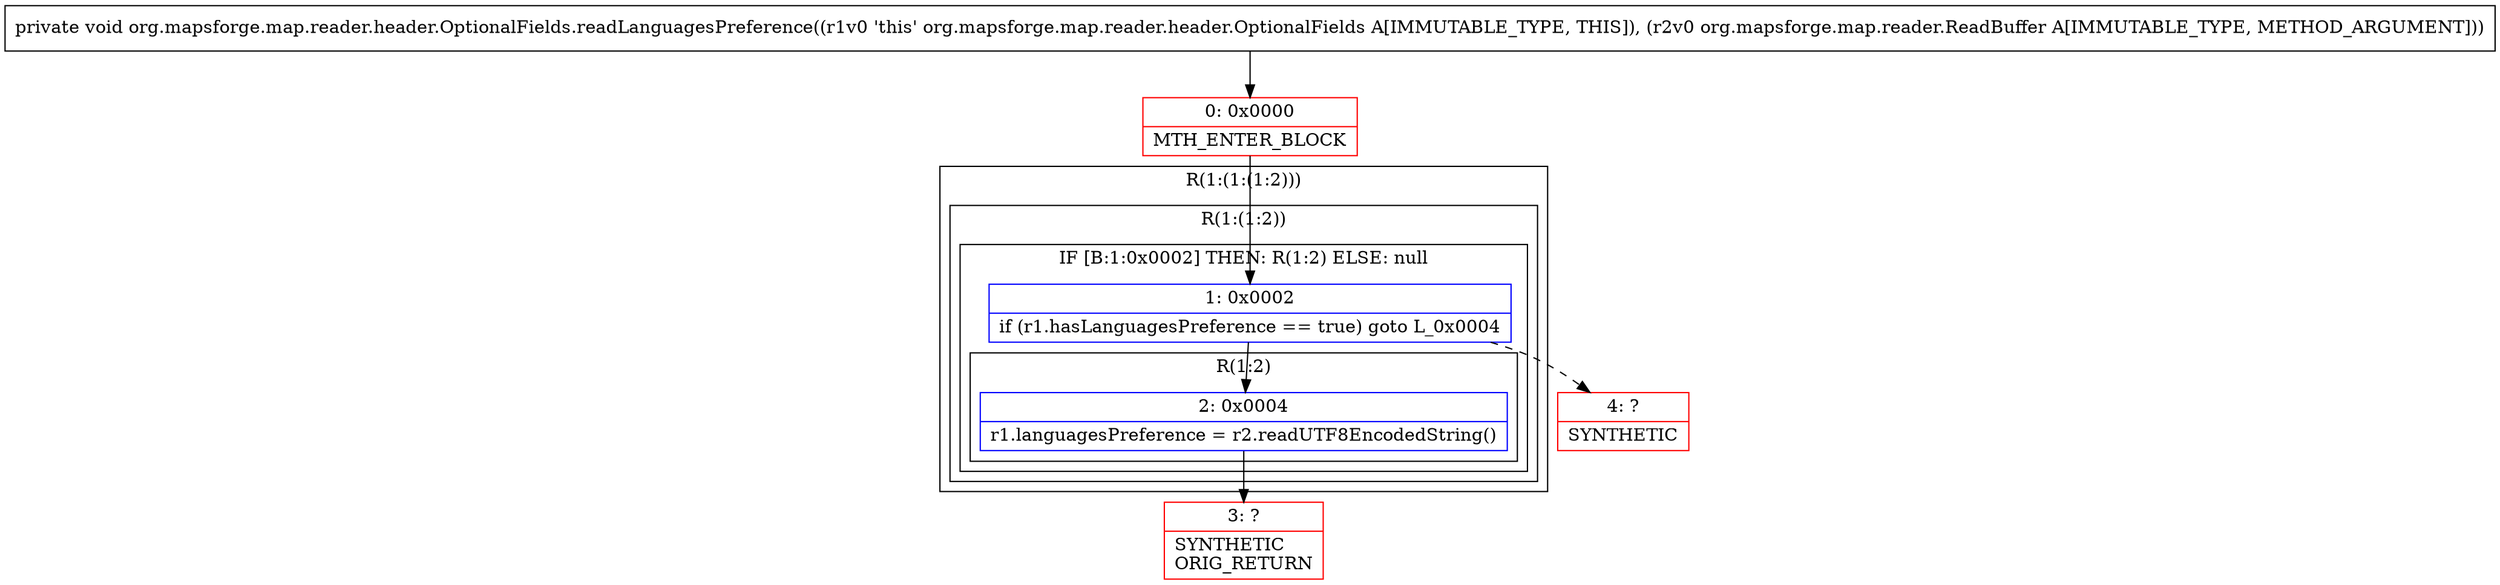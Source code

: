 digraph "CFG fororg.mapsforge.map.reader.header.OptionalFields.readLanguagesPreference(Lorg\/mapsforge\/map\/reader\/ReadBuffer;)V" {
subgraph cluster_Region_729866735 {
label = "R(1:(1:(1:2)))";
node [shape=record,color=blue];
subgraph cluster_Region_613248319 {
label = "R(1:(1:2))";
node [shape=record,color=blue];
subgraph cluster_IfRegion_259939629 {
label = "IF [B:1:0x0002] THEN: R(1:2) ELSE: null";
node [shape=record,color=blue];
Node_1 [shape=record,label="{1\:\ 0x0002|if (r1.hasLanguagesPreference == true) goto L_0x0004\l}"];
subgraph cluster_Region_858114110 {
label = "R(1:2)";
node [shape=record,color=blue];
Node_2 [shape=record,label="{2\:\ 0x0004|r1.languagesPreference = r2.readUTF8EncodedString()\l}"];
}
}
}
}
Node_0 [shape=record,color=red,label="{0\:\ 0x0000|MTH_ENTER_BLOCK\l}"];
Node_3 [shape=record,color=red,label="{3\:\ ?|SYNTHETIC\lORIG_RETURN\l}"];
Node_4 [shape=record,color=red,label="{4\:\ ?|SYNTHETIC\l}"];
MethodNode[shape=record,label="{private void org.mapsforge.map.reader.header.OptionalFields.readLanguagesPreference((r1v0 'this' org.mapsforge.map.reader.header.OptionalFields A[IMMUTABLE_TYPE, THIS]), (r2v0 org.mapsforge.map.reader.ReadBuffer A[IMMUTABLE_TYPE, METHOD_ARGUMENT])) }"];
MethodNode -> Node_0;
Node_1 -> Node_2;
Node_1 -> Node_4[style=dashed];
Node_2 -> Node_3;
Node_0 -> Node_1;
}

